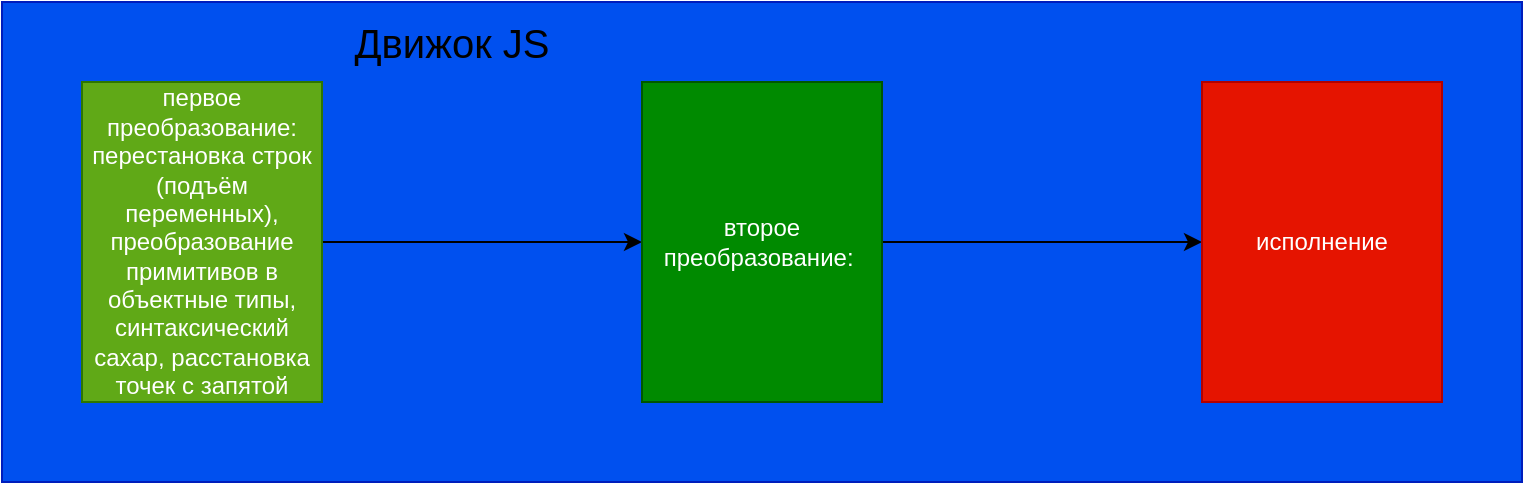 <mxfile>
    <diagram id="kPcwPlK-hXeARGTR7UQP" name="Page-1">
        <mxGraphModel dx="577" dy="479" grid="1" gridSize="10" guides="1" tooltips="1" connect="1" arrows="1" fold="1" page="0" pageScale="1" pageWidth="827" pageHeight="1169" math="0" shadow="0">
            <root>
                <mxCell id="0"/>
                <mxCell id="1" parent="0"/>
                <mxCell id="7" value="" style="rounded=0;whiteSpace=wrap;html=1;fillColor=#0050ef;strokeColor=#001DBC;fontColor=#ffffff;" vertex="1" parent="1">
                    <mxGeometry x="160" y="160" width="760" height="240" as="geometry"/>
                </mxCell>
                <mxCell id="4" value="" style="edgeStyle=orthogonalEdgeStyle;rounded=0;orthogonalLoop=1;jettySize=auto;html=1;" edge="1" parent="1" source="2" target="3">
                    <mxGeometry relative="1" as="geometry"/>
                </mxCell>
                <mxCell id="2" value="первое преобразование:&lt;br&gt;перестановка строк (подъём переменных), преобразование примитивов в объектные типы, синтаксический сахар, расстановка точек с запятой" style="rounded=0;whiteSpace=wrap;html=1;fillColor=#60a917;strokeColor=#2D7600;fontColor=#ffffff;" vertex="1" parent="1">
                    <mxGeometry x="200" y="200" width="120" height="160" as="geometry"/>
                </mxCell>
                <mxCell id="6" value="" style="edgeStyle=orthogonalEdgeStyle;rounded=0;orthogonalLoop=1;jettySize=auto;html=1;" edge="1" parent="1" source="3" target="5">
                    <mxGeometry relative="1" as="geometry"/>
                </mxCell>
                <mxCell id="3" value="второе преобразование:&amp;nbsp;" style="rounded=0;whiteSpace=wrap;html=1;fillColor=#008a00;strokeColor=#005700;fontColor=#ffffff;" vertex="1" parent="1">
                    <mxGeometry x="480" y="200" width="120" height="160" as="geometry"/>
                </mxCell>
                <mxCell id="5" value="исполнение" style="rounded=0;whiteSpace=wrap;html=1;fillColor=#e51400;strokeColor=#B20000;fontColor=#ffffff;" vertex="1" parent="1">
                    <mxGeometry x="760" y="200" width="120" height="160" as="geometry"/>
                </mxCell>
                <mxCell id="8" value="&lt;font style=&quot;font-size: 20px&quot;&gt;Движок JS&lt;/font&gt;" style="text;html=1;strokeColor=none;fillColor=none;align=center;verticalAlign=middle;whiteSpace=wrap;rounded=0;" vertex="1" parent="1">
                    <mxGeometry x="330" y="170" width="110" height="20" as="geometry"/>
                </mxCell>
            </root>
        </mxGraphModel>
    </diagram>
</mxfile>